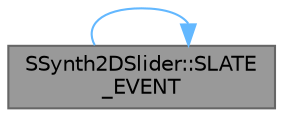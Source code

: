 digraph "SSynth2DSlider::SLATE_EVENT"
{
 // INTERACTIVE_SVG=YES
 // LATEX_PDF_SIZE
  bgcolor="transparent";
  edge [fontname=Helvetica,fontsize=10,labelfontname=Helvetica,labelfontsize=10];
  node [fontname=Helvetica,fontsize=10,shape=box,height=0.2,width=0.4];
  rankdir="LR";
  Node1 [id="Node000001",label="SSynth2DSlider::SLATE\l_EVENT",height=0.2,width=0.4,color="gray40", fillcolor="grey60", style="filled", fontcolor="black",tooltip="Invoked when the mouse is released and a capture ends."];
  Node1 -> Node1 [id="edge1_Node000001_Node000001",color="steelblue1",style="solid",tooltip=" "];
}
